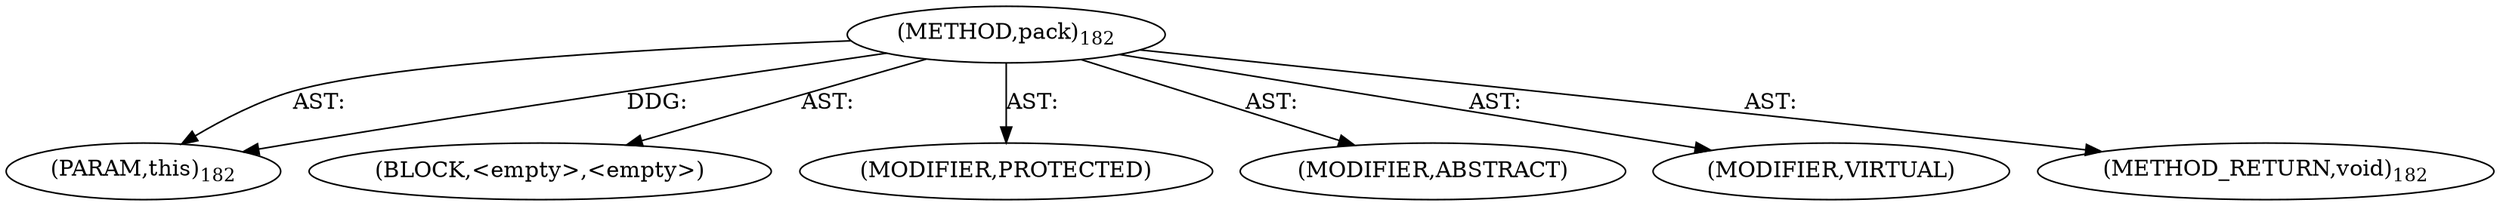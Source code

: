 digraph "pack" {  
"111669149703" [label = <(METHOD,pack)<SUB>182</SUB>> ]
"115964117006" [label = <(PARAM,this)<SUB>182</SUB>> ]
"25769803798" [label = <(BLOCK,&lt;empty&gt;,&lt;empty&gt;)> ]
"133143986192" [label = <(MODIFIER,PROTECTED)> ]
"133143986193" [label = <(MODIFIER,ABSTRACT)> ]
"133143986194" [label = <(MODIFIER,VIRTUAL)> ]
"128849018887" [label = <(METHOD_RETURN,void)<SUB>182</SUB>> ]
  "111669149703" -> "115964117006"  [ label = "AST: "] 
  "111669149703" -> "25769803798"  [ label = "AST: "] 
  "111669149703" -> "133143986192"  [ label = "AST: "] 
  "111669149703" -> "133143986193"  [ label = "AST: "] 
  "111669149703" -> "133143986194"  [ label = "AST: "] 
  "111669149703" -> "128849018887"  [ label = "AST: "] 
  "111669149703" -> "115964117006"  [ label = "DDG: "] 
}
